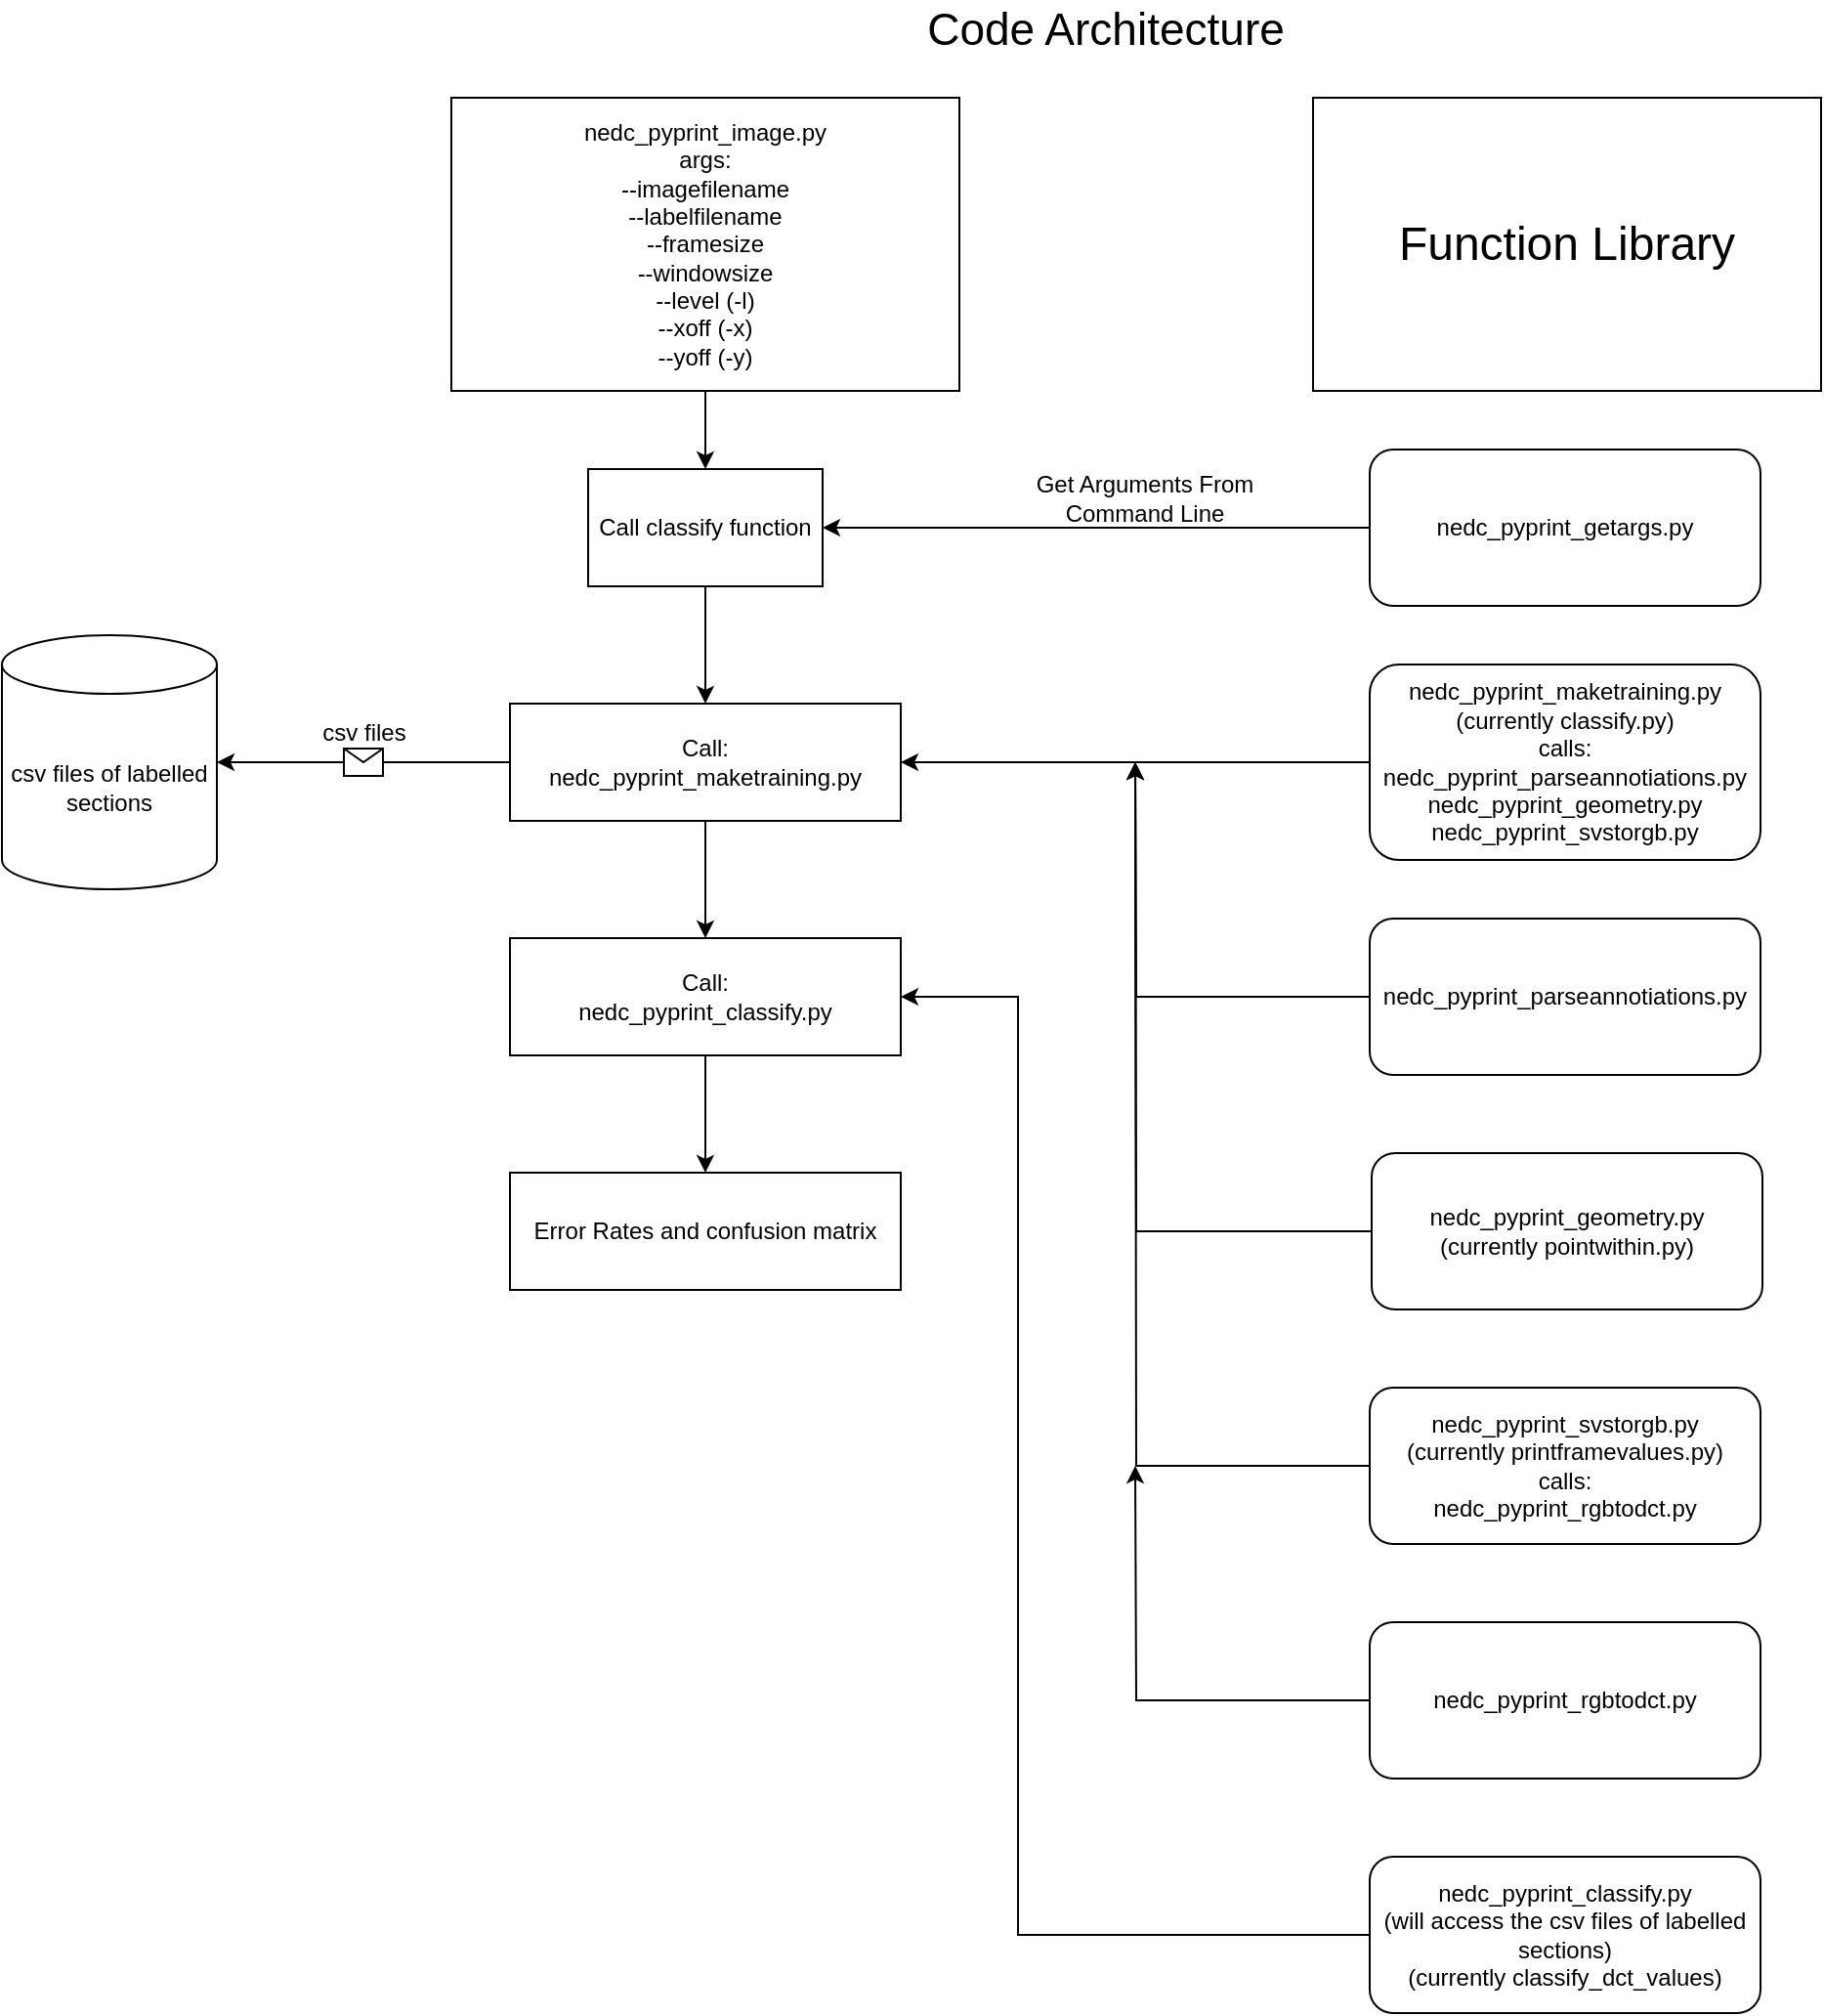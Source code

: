 <mxfile version="24.0.4" type="device">
  <diagram name="Page-1" id="Pn_B5uRz9UyzJfgRzdLi">
    <mxGraphModel dx="2214" dy="843" grid="1" gridSize="10" guides="1" tooltips="1" connect="1" arrows="1" fold="1" page="1" pageScale="1" pageWidth="850" pageHeight="1100" math="0" shadow="0">
      <root>
        <mxCell id="0" />
        <mxCell id="1" parent="0" />
        <mxCell id="R12fR0HURLkSJvz07A9B-2" value="&lt;span style=&quot;font-size: 23px;&quot;&gt;Code Architecture&lt;/span&gt;" style="text;html=1;align=center;verticalAlign=middle;whiteSpace=wrap;rounded=0;" parent="1" vertex="1">
          <mxGeometry x="320" y="10" width="210" height="30" as="geometry" />
        </mxCell>
        <mxCell id="A-Pw-RAtUNQ02SP3cXzz-8" style="edgeStyle=orthogonalEdgeStyle;rounded=0;orthogonalLoop=1;jettySize=auto;html=1;exitX=0.5;exitY=1;exitDx=0;exitDy=0;entryX=0.5;entryY=0;entryDx=0;entryDy=0;" edge="1" parent="1" source="A-Pw-RAtUNQ02SP3cXzz-1" target="A-Pw-RAtUNQ02SP3cXzz-9">
          <mxGeometry relative="1" as="geometry">
            <mxPoint x="220" y="280" as="targetPoint" />
          </mxGeometry>
        </mxCell>
        <mxCell id="A-Pw-RAtUNQ02SP3cXzz-1" value="nedc_pyprint_image.py&lt;div&gt;args:&lt;/div&gt;&lt;div&gt;--imagefilename&lt;/div&gt;&lt;div&gt;--labelfilename&lt;/div&gt;&lt;div&gt;--framesize&lt;/div&gt;&lt;div&gt;--windowsize&lt;/div&gt;&lt;div&gt;--level (-l)&lt;/div&gt;&lt;div&gt;--xoff (-x)&lt;/div&gt;&lt;div&gt;--yoff (-y)&lt;/div&gt;" style="rounded=0;whiteSpace=wrap;html=1;" vertex="1" parent="1">
          <mxGeometry x="90" y="60" width="260" height="150" as="geometry" />
        </mxCell>
        <mxCell id="A-Pw-RAtUNQ02SP3cXzz-2" value="&lt;font style=&quot;font-size: 24px;&quot;&gt;Function Library&lt;/font&gt;" style="rounded=0;whiteSpace=wrap;html=1;" vertex="1" parent="1">
          <mxGeometry x="531" y="60" width="260" height="150" as="geometry" />
        </mxCell>
        <mxCell id="A-Pw-RAtUNQ02SP3cXzz-5" style="edgeStyle=orthogonalEdgeStyle;rounded=0;orthogonalLoop=1;jettySize=auto;html=1;exitX=0;exitY=0.5;exitDx=0;exitDy=0;" edge="1" parent="1" source="A-Pw-RAtUNQ02SP3cXzz-3" target="A-Pw-RAtUNQ02SP3cXzz-9">
          <mxGeometry relative="1" as="geometry">
            <mxPoint x="320" y="280" as="targetPoint" />
          </mxGeometry>
        </mxCell>
        <mxCell id="A-Pw-RAtUNQ02SP3cXzz-3" value="nedc_pyprint_getargs.py" style="rounded=1;whiteSpace=wrap;html=1;" vertex="1" parent="1">
          <mxGeometry x="560" y="240" width="200" height="80" as="geometry" />
        </mxCell>
        <mxCell id="A-Pw-RAtUNQ02SP3cXzz-7" value="Get Arguments From Command Line" style="text;html=1;align=center;verticalAlign=middle;whiteSpace=wrap;rounded=0;" vertex="1" parent="1">
          <mxGeometry x="370" y="250" width="150" height="30" as="geometry" />
        </mxCell>
        <mxCell id="A-Pw-RAtUNQ02SP3cXzz-13" style="edgeStyle=orthogonalEdgeStyle;rounded=0;orthogonalLoop=1;jettySize=auto;html=1;exitX=0.5;exitY=1;exitDx=0;exitDy=0;entryX=0.5;entryY=0;entryDx=0;entryDy=0;" edge="1" parent="1" source="A-Pw-RAtUNQ02SP3cXzz-9" target="A-Pw-RAtUNQ02SP3cXzz-12">
          <mxGeometry relative="1" as="geometry" />
        </mxCell>
        <mxCell id="A-Pw-RAtUNQ02SP3cXzz-9" value="Call classify function" style="rounded=0;whiteSpace=wrap;html=1;" vertex="1" parent="1">
          <mxGeometry x="160" y="250" width="120" height="60" as="geometry" />
        </mxCell>
        <mxCell id="A-Pw-RAtUNQ02SP3cXzz-33" style="edgeStyle=orthogonalEdgeStyle;rounded=0;orthogonalLoop=1;jettySize=auto;html=1;exitX=0;exitY=0.5;exitDx=0;exitDy=0;entryX=1;entryY=0.5;entryDx=0;entryDy=0;" edge="1" parent="1" source="A-Pw-RAtUNQ02SP3cXzz-10" target="A-Pw-RAtUNQ02SP3cXzz-12">
          <mxGeometry relative="1" as="geometry" />
        </mxCell>
        <mxCell id="A-Pw-RAtUNQ02SP3cXzz-10" value="nedc_pyprint_maketraining.py&lt;div&gt;(currently classify.py)&lt;/div&gt;&lt;div&gt;calls:&lt;/div&gt;&lt;div&gt;nedc_pyprint_parseannotiations.py&lt;br&gt;&lt;/div&gt;&lt;div&gt;nedc_pyprint_geometry.py&lt;br&gt;&lt;/div&gt;&lt;div&gt;nedc_pyprint_svstorgb.py&lt;/div&gt;" style="rounded=1;whiteSpace=wrap;html=1;" vertex="1" parent="1">
          <mxGeometry x="560" y="350" width="200" height="100" as="geometry" />
        </mxCell>
        <mxCell id="A-Pw-RAtUNQ02SP3cXzz-30" style="edgeStyle=orthogonalEdgeStyle;rounded=0;orthogonalLoop=1;jettySize=auto;html=1;exitX=0.5;exitY=1;exitDx=0;exitDy=0;entryX=0.5;entryY=0;entryDx=0;entryDy=0;" edge="1" parent="1" source="A-Pw-RAtUNQ02SP3cXzz-12" target="A-Pw-RAtUNQ02SP3cXzz-27">
          <mxGeometry relative="1" as="geometry" />
        </mxCell>
        <mxCell id="A-Pw-RAtUNQ02SP3cXzz-12" value="Call:&lt;div&gt;nedc_pyprint_maketraining.py&lt;/div&gt;" style="rounded=0;whiteSpace=wrap;html=1;" vertex="1" parent="1">
          <mxGeometry x="120" y="370" width="200" height="60" as="geometry" />
        </mxCell>
        <mxCell id="A-Pw-RAtUNQ02SP3cXzz-17" style="edgeStyle=orthogonalEdgeStyle;rounded=0;orthogonalLoop=1;jettySize=auto;html=1;exitX=0;exitY=0.5;exitDx=0;exitDy=0;" edge="1" parent="1" source="A-Pw-RAtUNQ02SP3cXzz-14">
          <mxGeometry relative="1" as="geometry">
            <mxPoint x="440" y="400" as="targetPoint" />
          </mxGeometry>
        </mxCell>
        <mxCell id="A-Pw-RAtUNQ02SP3cXzz-14" value="nedc_pyprint_parseannotiations.py" style="rounded=1;whiteSpace=wrap;html=1;" vertex="1" parent="1">
          <mxGeometry x="560" y="480" width="200" height="80" as="geometry" />
        </mxCell>
        <mxCell id="A-Pw-RAtUNQ02SP3cXzz-20" style="edgeStyle=orthogonalEdgeStyle;rounded=0;orthogonalLoop=1;jettySize=auto;html=1;exitX=0;exitY=0.5;exitDx=0;exitDy=0;" edge="1" parent="1" source="A-Pw-RAtUNQ02SP3cXzz-19">
          <mxGeometry relative="1" as="geometry">
            <mxPoint x="440" y="400" as="targetPoint" />
          </mxGeometry>
        </mxCell>
        <mxCell id="A-Pw-RAtUNQ02SP3cXzz-19" value="nedc_pyprint_geometry.py&lt;div&gt;(currently pointwithin.py)&lt;/div&gt;" style="rounded=1;whiteSpace=wrap;html=1;" vertex="1" parent="1">
          <mxGeometry x="561" y="600" width="200" height="80" as="geometry" />
        </mxCell>
        <mxCell id="A-Pw-RAtUNQ02SP3cXzz-22" style="edgeStyle=orthogonalEdgeStyle;rounded=0;orthogonalLoop=1;jettySize=auto;html=1;exitX=0;exitY=0.5;exitDx=0;exitDy=0;" edge="1" parent="1" source="A-Pw-RAtUNQ02SP3cXzz-21">
          <mxGeometry relative="1" as="geometry">
            <mxPoint x="440" y="400" as="targetPoint" />
          </mxGeometry>
        </mxCell>
        <mxCell id="A-Pw-RAtUNQ02SP3cXzz-21" value="nedc_pyprint_svstorgb.py&lt;div&gt;(currently printframevalues.py)&lt;br&gt;&lt;div&gt;calls:&lt;/div&gt;&lt;div&gt;nedc_pyprint_rgbtodct.py&lt;/div&gt;&lt;/div&gt;" style="rounded=1;whiteSpace=wrap;html=1;" vertex="1" parent="1">
          <mxGeometry x="560" y="720" width="200" height="80" as="geometry" />
        </mxCell>
        <mxCell id="A-Pw-RAtUNQ02SP3cXzz-24" style="edgeStyle=orthogonalEdgeStyle;rounded=0;orthogonalLoop=1;jettySize=auto;html=1;exitX=0;exitY=0.5;exitDx=0;exitDy=0;" edge="1" parent="1" source="A-Pw-RAtUNQ02SP3cXzz-23">
          <mxGeometry relative="1" as="geometry">
            <mxPoint x="440" y="760" as="targetPoint" />
          </mxGeometry>
        </mxCell>
        <mxCell id="A-Pw-RAtUNQ02SP3cXzz-23" value="nedc_pyprint_rgbtodct.py" style="rounded=1;whiteSpace=wrap;html=1;" vertex="1" parent="1">
          <mxGeometry x="560" y="840" width="200" height="80" as="geometry" />
        </mxCell>
        <mxCell id="A-Pw-RAtUNQ02SP3cXzz-38" style="edgeStyle=orthogonalEdgeStyle;rounded=0;orthogonalLoop=1;jettySize=auto;html=1;exitX=0.5;exitY=1;exitDx=0;exitDy=0;" edge="1" parent="1" source="A-Pw-RAtUNQ02SP3cXzz-27" target="A-Pw-RAtUNQ02SP3cXzz-39">
          <mxGeometry relative="1" as="geometry">
            <mxPoint x="220" y="640" as="targetPoint" />
          </mxGeometry>
        </mxCell>
        <mxCell id="A-Pw-RAtUNQ02SP3cXzz-27" value="Call:&lt;div&gt;nedc_pyprint_classify.py&lt;/div&gt;" style="rounded=0;whiteSpace=wrap;html=1;" vertex="1" parent="1">
          <mxGeometry x="120" y="490" width="200" height="60" as="geometry" />
        </mxCell>
        <mxCell id="A-Pw-RAtUNQ02SP3cXzz-37" style="edgeStyle=orthogonalEdgeStyle;rounded=0;orthogonalLoop=1;jettySize=auto;html=1;exitX=0;exitY=0.5;exitDx=0;exitDy=0;entryX=1;entryY=0.5;entryDx=0;entryDy=0;" edge="1" parent="1" source="A-Pw-RAtUNQ02SP3cXzz-28" target="A-Pw-RAtUNQ02SP3cXzz-27">
          <mxGeometry relative="1" as="geometry">
            <Array as="points">
              <mxPoint x="380" y="1000" />
              <mxPoint x="380" y="520" />
            </Array>
          </mxGeometry>
        </mxCell>
        <mxCell id="A-Pw-RAtUNQ02SP3cXzz-28" value="nedc_pyprint_classify.py&lt;div&gt;(will access the csv files of labelled sections)&lt;br&gt;&lt;div&gt;(currently classify_dct_values)&lt;/div&gt;&lt;/div&gt;" style="rounded=1;whiteSpace=wrap;html=1;" vertex="1" parent="1">
          <mxGeometry x="560" y="960" width="200" height="80" as="geometry" />
        </mxCell>
        <mxCell id="A-Pw-RAtUNQ02SP3cXzz-31" value="csv files of labelled sections" style="shape=cylinder3;whiteSpace=wrap;html=1;boundedLbl=1;backgroundOutline=1;size=15;" vertex="1" parent="1">
          <mxGeometry x="-140" y="335" width="110" height="130" as="geometry" />
        </mxCell>
        <mxCell id="A-Pw-RAtUNQ02SP3cXzz-35" value="csv files" style="text;html=1;align=center;verticalAlign=middle;resizable=0;points=[];autosize=1;strokeColor=none;fillColor=none;" vertex="1" parent="1">
          <mxGeometry x="10" y="370" width="70" height="30" as="geometry" />
        </mxCell>
        <mxCell id="A-Pw-RAtUNQ02SP3cXzz-39" value="Error Rates and confusion matrix" style="rounded=0;whiteSpace=wrap;html=1;" vertex="1" parent="1">
          <mxGeometry x="120" y="610" width="200" height="60" as="geometry" />
        </mxCell>
        <mxCell id="A-Pw-RAtUNQ02SP3cXzz-45" value="" style="endArrow=classic;html=1;rounded=0;exitX=0;exitY=0.5;exitDx=0;exitDy=0;entryX=1;entryY=0.5;entryDx=0;entryDy=0;entryPerimeter=0;" edge="1" parent="1" source="A-Pw-RAtUNQ02SP3cXzz-12" target="A-Pw-RAtUNQ02SP3cXzz-31">
          <mxGeometry relative="1" as="geometry">
            <mxPoint x="310" y="460" as="sourcePoint" />
            <mxPoint x="410" y="460" as="targetPoint" />
          </mxGeometry>
        </mxCell>
        <mxCell id="A-Pw-RAtUNQ02SP3cXzz-46" value="" style="shape=message;html=1;outlineConnect=0;" vertex="1" parent="A-Pw-RAtUNQ02SP3cXzz-45">
          <mxGeometry width="20" height="14" relative="1" as="geometry">
            <mxPoint x="-10" y="-7" as="offset" />
          </mxGeometry>
        </mxCell>
      </root>
    </mxGraphModel>
  </diagram>
</mxfile>
